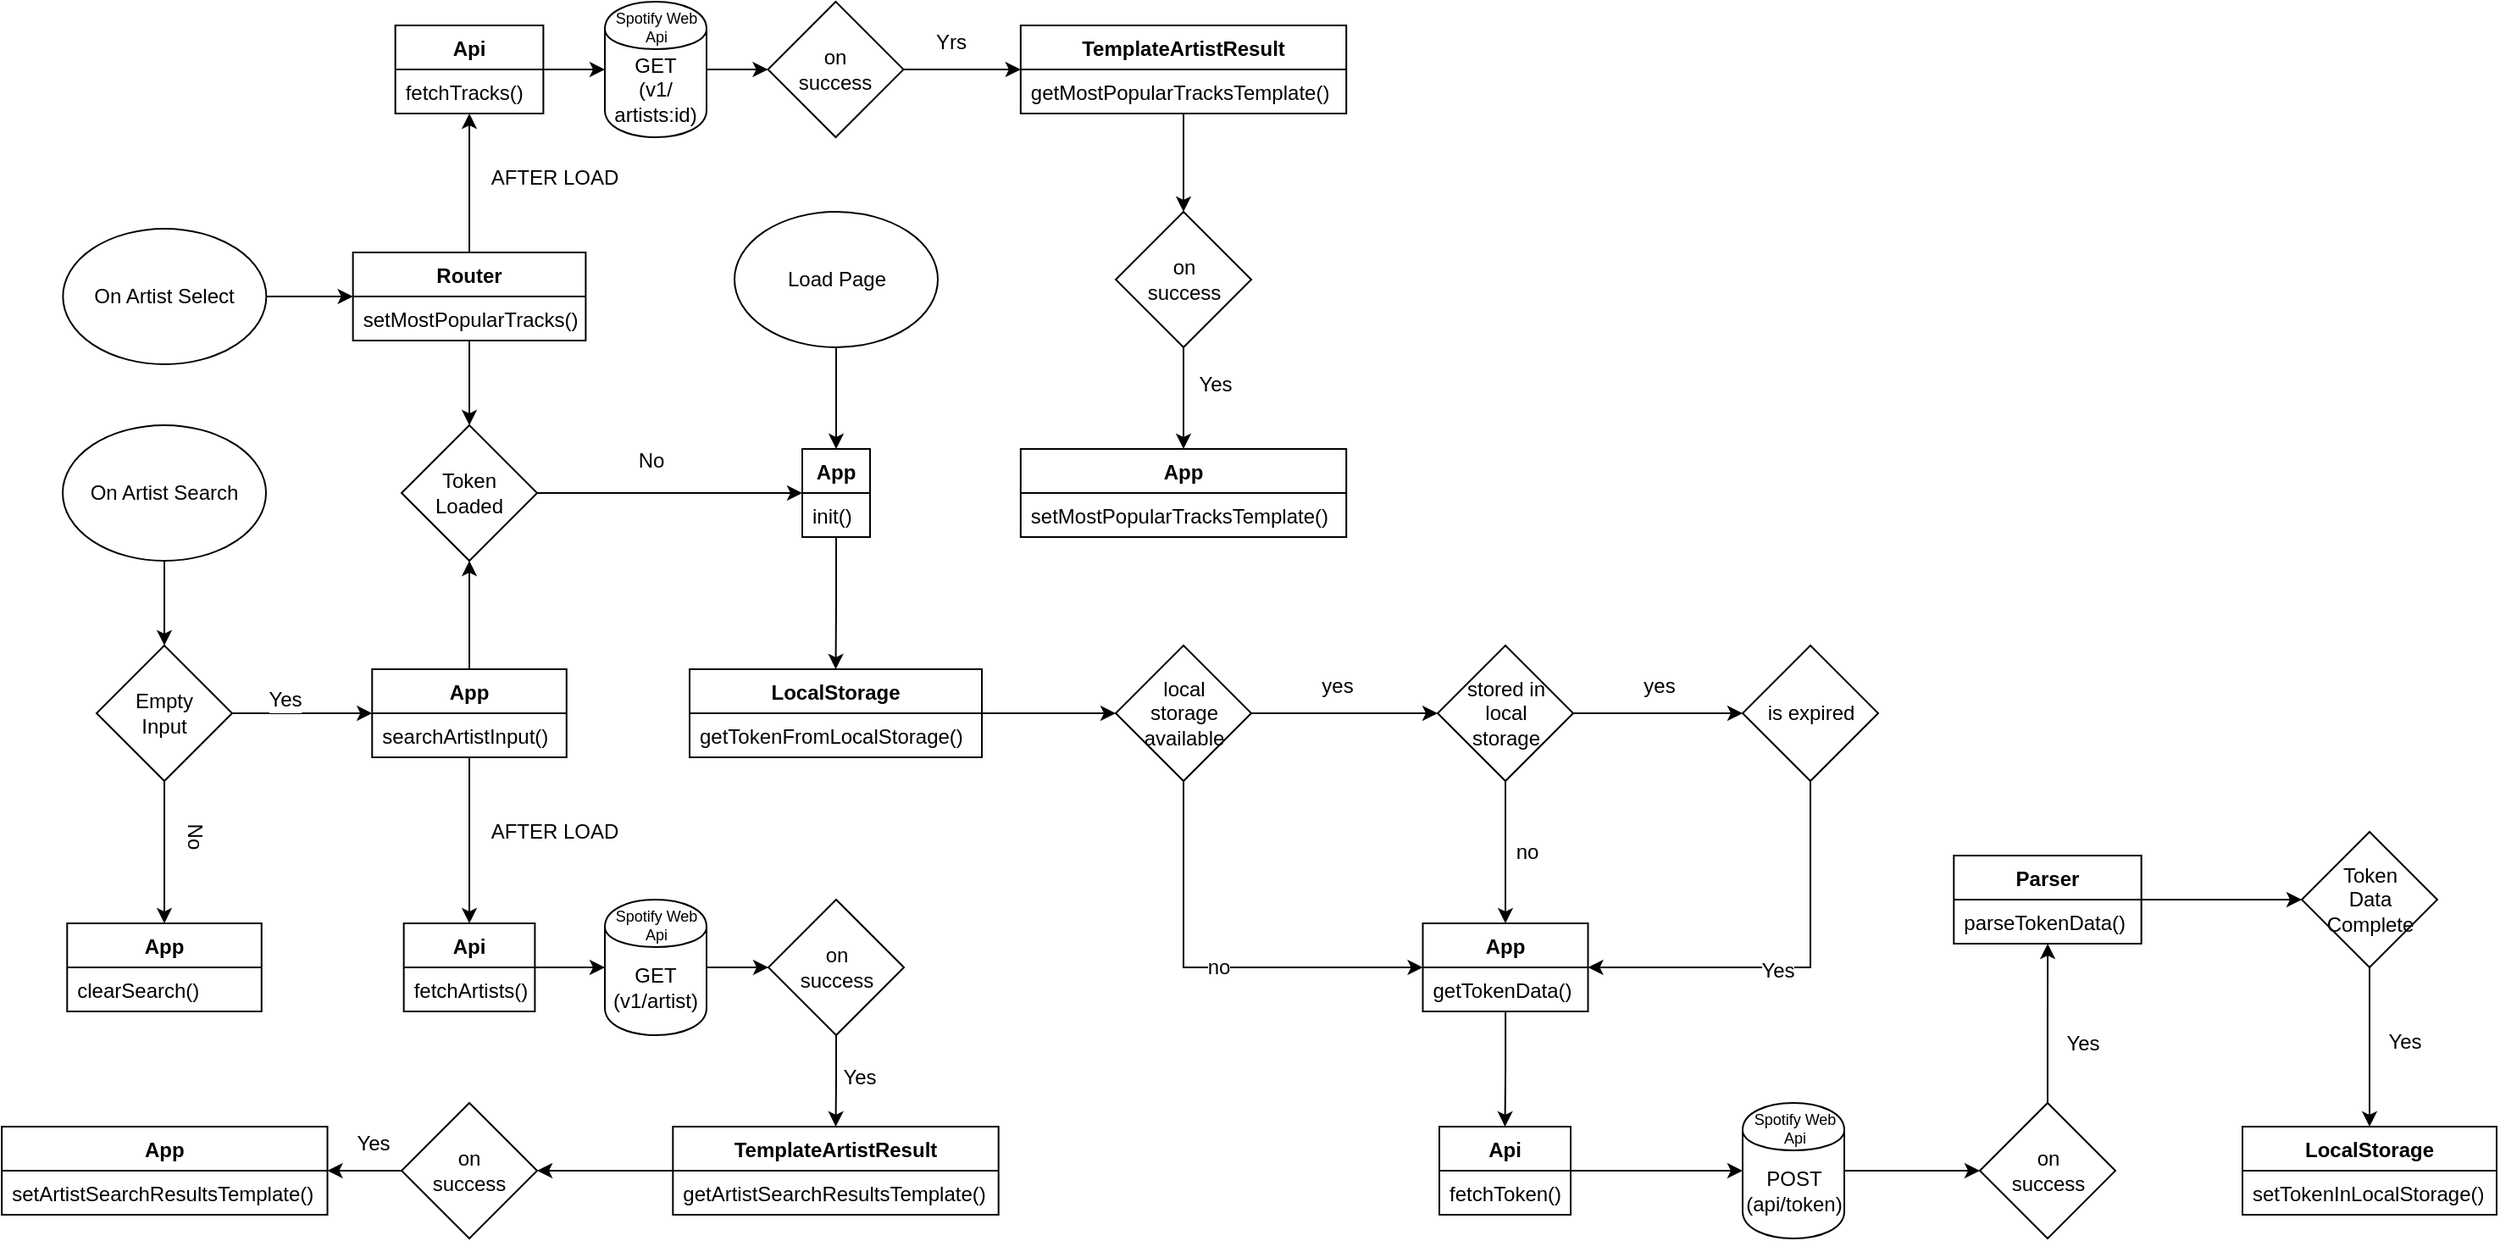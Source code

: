 <mxfile version="12.6.5" type="device"><diagram id="mv6KclyyqDFG-0ZnosBd" name="Page-1"><mxGraphModel dx="2374" dy="1587" grid="1" gridSize="10" guides="1" tooltips="1" connect="1" arrows="1" fold="1" page="1" pageScale="1" pageWidth="827" pageHeight="1169" math="0" shadow="0"><root><mxCell id="0"/><mxCell id="1" parent="0"/><mxCell id="2S54WZpM6YjUS_v5H6aU-38" style="edgeStyle=orthogonalEdgeStyle;rounded=0;orthogonalLoop=1;jettySize=auto;html=1;entryX=0.5;entryY=0;entryDx=0;entryDy=0;" parent="1" source="2S54WZpM6YjUS_v5H6aU-1" target="2S54WZpM6YjUS_v5H6aU-4" edge="1"><mxGeometry relative="1" as="geometry"/></mxCell><mxCell id="2S54WZpM6YjUS_v5H6aU-1" value="App" style="swimlane;fontStyle=1;align=center;verticalAlign=top;childLayout=stackLayout;horizontal=1;startSize=26;horizontalStack=0;resizeParent=1;resizeParentMax=0;resizeLast=0;collapsible=1;marginBottom=0;" parent="1" vertex="1"><mxGeometry x="-693.5" y="160" width="40" height="52" as="geometry"/></mxCell><mxCell id="2S54WZpM6YjUS_v5H6aU-2" value="init()" style="text;strokeColor=none;fillColor=none;align=left;verticalAlign=top;spacingLeft=4;spacingRight=4;overflow=hidden;rotatable=0;points=[[0,0.5],[1,0.5]];portConstraint=eastwest;" parent="2S54WZpM6YjUS_v5H6aU-1" vertex="1"><mxGeometry y="26" width="40" height="26" as="geometry"/></mxCell><mxCell id="2S54WZpM6YjUS_v5H6aU-36" style="edgeStyle=orthogonalEdgeStyle;rounded=0;orthogonalLoop=1;jettySize=auto;html=1;entryX=0.5;entryY=0;entryDx=0;entryDy=0;" parent="1" source="2S54WZpM6YjUS_v5H6aU-3" target="2S54WZpM6YjUS_v5H6aU-1" edge="1"><mxGeometry relative="1" as="geometry"/></mxCell><mxCell id="2S54WZpM6YjUS_v5H6aU-3" value="Load Page" style="ellipse;whiteSpace=wrap;html=1;" parent="1" vertex="1"><mxGeometry x="-733.5" y="20" width="120" height="80" as="geometry"/></mxCell><mxCell id="2S54WZpM6YjUS_v5H6aU-25" style="edgeStyle=orthogonalEdgeStyle;rounded=0;orthogonalLoop=1;jettySize=auto;html=1;entryX=0;entryY=0.5;entryDx=0;entryDy=0;" parent="1" source="2S54WZpM6YjUS_v5H6aU-4" target="2S54WZpM6YjUS_v5H6aU-6" edge="1"><mxGeometry relative="1" as="geometry"/></mxCell><mxCell id="2S54WZpM6YjUS_v5H6aU-4" value="LocalStorage" style="swimlane;fontStyle=1;align=center;verticalAlign=top;childLayout=stackLayout;horizontal=1;startSize=26;horizontalStack=0;resizeParent=1;resizeParentMax=0;resizeLast=0;collapsible=1;marginBottom=0;" parent="1" vertex="1"><mxGeometry x="-760" y="290" width="172.5" height="52" as="geometry"/></mxCell><mxCell id="2S54WZpM6YjUS_v5H6aU-5" value="getTokenFromLocalStorage()" style="text;strokeColor=none;fillColor=none;align=left;verticalAlign=top;spacingLeft=4;spacingRight=4;overflow=hidden;rotatable=0;points=[[0,0.5],[1,0.5]];portConstraint=eastwest;" parent="2S54WZpM6YjUS_v5H6aU-4" vertex="1"><mxGeometry y="26" width="172.5" height="26" as="geometry"/></mxCell><mxCell id="2S54WZpM6YjUS_v5H6aU-16" style="edgeStyle=orthogonalEdgeStyle;rounded=0;orthogonalLoop=1;jettySize=auto;html=1;entryX=0;entryY=0.5;entryDx=0;entryDy=0;exitX=0.5;exitY=1;exitDx=0;exitDy=0;" parent="1" source="2S54WZpM6YjUS_v5H6aU-6" target="2S54WZpM6YjUS_v5H6aU-14" edge="1"><mxGeometry relative="1" as="geometry"/></mxCell><mxCell id="2S54WZpM6YjUS_v5H6aU-17" value="no" style="text;html=1;align=center;verticalAlign=middle;resizable=0;points=[];labelBackgroundColor=#ffffff;" parent="2S54WZpM6YjUS_v5H6aU-16" vertex="1" connectable="0"><mxGeometry x="-0.201" y="1" relative="1" as="geometry"><mxPoint x="19" y="9" as="offset"/></mxGeometry></mxCell><mxCell id="2S54WZpM6YjUS_v5H6aU-18" style="edgeStyle=orthogonalEdgeStyle;rounded=0;orthogonalLoop=1;jettySize=auto;html=1;entryX=0;entryY=0.5;entryDx=0;entryDy=0;" parent="1" source="2S54WZpM6YjUS_v5H6aU-6" target="2S54WZpM6YjUS_v5H6aU-7" edge="1"><mxGeometry relative="1" as="geometry"/></mxCell><mxCell id="2S54WZpM6YjUS_v5H6aU-19" value="yes" style="text;html=1;align=center;verticalAlign=middle;resizable=0;points=[];labelBackgroundColor=#ffffff;" parent="2S54WZpM6YjUS_v5H6aU-18" vertex="1" connectable="0"><mxGeometry x="0.246" y="-1" relative="1" as="geometry"><mxPoint x="-18.33" y="-17" as="offset"/></mxGeometry></mxCell><mxCell id="2S54WZpM6YjUS_v5H6aU-6" value="local &lt;br&gt;storage available" style="rhombus;whiteSpace=wrap;html=1;" parent="1" vertex="1"><mxGeometry x="-508.5" y="276" width="80" height="80" as="geometry"/></mxCell><mxCell id="2S54WZpM6YjUS_v5H6aU-13" style="edgeStyle=orthogonalEdgeStyle;rounded=0;orthogonalLoop=1;jettySize=auto;html=1;entryX=0;entryY=0.5;entryDx=0;entryDy=0;" parent="1" source="2S54WZpM6YjUS_v5H6aU-7" target="2S54WZpM6YjUS_v5H6aU-11" edge="1"><mxGeometry relative="1" as="geometry"/></mxCell><mxCell id="2S54WZpM6YjUS_v5H6aU-20" value="yes" style="text;html=1;align=center;verticalAlign=middle;resizable=0;points=[];labelBackgroundColor=#ffffff;" parent="2S54WZpM6YjUS_v5H6aU-13" vertex="1" connectable="0"><mxGeometry x="0.204" relative="1" as="geometry"><mxPoint x="-10" y="-16" as="offset"/></mxGeometry></mxCell><mxCell id="2S54WZpM6YjUS_v5H6aU-21" style="edgeStyle=orthogonalEdgeStyle;rounded=0;orthogonalLoop=1;jettySize=auto;html=1;exitX=0.5;exitY=1;exitDx=0;exitDy=0;entryX=0.5;entryY=0;entryDx=0;entryDy=0;" parent="1" source="2S54WZpM6YjUS_v5H6aU-7" target="2S54WZpM6YjUS_v5H6aU-14" edge="1"><mxGeometry relative="1" as="geometry"/></mxCell><mxCell id="2S54WZpM6YjUS_v5H6aU-22" value="no" style="text;html=1;align=center;verticalAlign=middle;resizable=0;points=[];labelBackgroundColor=#ffffff;" parent="2S54WZpM6YjUS_v5H6aU-21" vertex="1" connectable="0"><mxGeometry x="0.172" y="1" relative="1" as="geometry"><mxPoint x="11.5" y="-7.67" as="offset"/></mxGeometry></mxCell><mxCell id="2S54WZpM6YjUS_v5H6aU-7" value="stored in&lt;br&gt;local&lt;br&gt;storage" style="rhombus;whiteSpace=wrap;html=1;" parent="1" vertex="1"><mxGeometry x="-318.5" y="276" width="80" height="80" as="geometry"/></mxCell><mxCell id="2S54WZpM6YjUS_v5H6aU-23" style="edgeStyle=orthogonalEdgeStyle;rounded=0;orthogonalLoop=1;jettySize=auto;html=1;entryX=1;entryY=0.5;entryDx=0;entryDy=0;exitX=0.5;exitY=1;exitDx=0;exitDy=0;" parent="1" source="2S54WZpM6YjUS_v5H6aU-11" target="2S54WZpM6YjUS_v5H6aU-14" edge="1"><mxGeometry relative="1" as="geometry"/></mxCell><mxCell id="2S54WZpM6YjUS_v5H6aU-24" value="Yes" style="text;html=1;align=center;verticalAlign=middle;resizable=0;points=[];labelBackgroundColor=#ffffff;" parent="2S54WZpM6YjUS_v5H6aU-23" vertex="1" connectable="0"><mxGeometry x="-0.097" y="-2" relative="1" as="geometry"><mxPoint x="-18" y="2.33" as="offset"/></mxGeometry></mxCell><mxCell id="2S54WZpM6YjUS_v5H6aU-11" value="is expired" style="rhombus;whiteSpace=wrap;html=1;" parent="1" vertex="1"><mxGeometry x="-138.5" y="276" width="80" height="80" as="geometry"/></mxCell><mxCell id="2S54WZpM6YjUS_v5H6aU-28" style="edgeStyle=orthogonalEdgeStyle;rounded=0;orthogonalLoop=1;jettySize=auto;html=1;entryX=0.5;entryY=0;entryDx=0;entryDy=0;" parent="1" source="2S54WZpM6YjUS_v5H6aU-14" target="2S54WZpM6YjUS_v5H6aU-26" edge="1"><mxGeometry relative="1" as="geometry"/></mxCell><mxCell id="2S54WZpM6YjUS_v5H6aU-14" value="App" style="swimlane;fontStyle=1;align=center;verticalAlign=top;childLayout=stackLayout;horizontal=1;startSize=26;horizontalStack=0;resizeParent=1;resizeParentMax=0;resizeLast=0;collapsible=1;marginBottom=0;" parent="1" vertex="1"><mxGeometry x="-327.25" y="440" width="97.5" height="52" as="geometry"/></mxCell><mxCell id="2S54WZpM6YjUS_v5H6aU-15" value="getTokenData()" style="text;strokeColor=none;fillColor=none;align=left;verticalAlign=top;spacingLeft=4;spacingRight=4;overflow=hidden;rotatable=0;points=[[0,0.5],[1,0.5]];portConstraint=eastwest;" parent="2S54WZpM6YjUS_v5H6aU-14" vertex="1"><mxGeometry y="26" width="97.5" height="26" as="geometry"/></mxCell><mxCell id="2S54WZpM6YjUS_v5H6aU-30" style="edgeStyle=orthogonalEdgeStyle;rounded=0;orthogonalLoop=1;jettySize=auto;html=1;entryX=0;entryY=0.5;entryDx=0;entryDy=0;" parent="1" source="2S54WZpM6YjUS_v5H6aU-26" target="2S54WZpM6YjUS_v5H6aU-29" edge="1"><mxGeometry relative="1" as="geometry"/></mxCell><mxCell id="2S54WZpM6YjUS_v5H6aU-26" value="Api" style="swimlane;fontStyle=1;align=center;verticalAlign=top;childLayout=stackLayout;horizontal=1;startSize=26;horizontalStack=0;resizeParent=1;resizeParentMax=0;resizeLast=0;collapsible=1;marginBottom=0;" parent="1" vertex="1"><mxGeometry x="-317.5" y="560" width="77.5" height="52" as="geometry"/></mxCell><mxCell id="2S54WZpM6YjUS_v5H6aU-27" value="fetchToken()" style="text;strokeColor=none;fillColor=none;align=left;verticalAlign=top;spacingLeft=4;spacingRight=4;overflow=hidden;rotatable=0;points=[[0,0.5],[1,0.5]];portConstraint=eastwest;" parent="2S54WZpM6YjUS_v5H6aU-26" vertex="1"><mxGeometry y="26" width="77.5" height="26" as="geometry"/></mxCell><mxCell id="2S54WZpM6YjUS_v5H6aU-32" style="edgeStyle=orthogonalEdgeStyle;rounded=0;orthogonalLoop=1;jettySize=auto;html=1;entryX=0;entryY=0.5;entryDx=0;entryDy=0;" parent="1" source="2S54WZpM6YjUS_v5H6aU-29" target="2S54WZpM6YjUS_v5H6aU-31" edge="1"><mxGeometry relative="1" as="geometry"/></mxCell><mxCell id="2S54WZpM6YjUS_v5H6aU-29" value="&lt;font style=&quot;font-size: 12px&quot;&gt;&lt;font style=&quot;line-height: 90% ; font-size: 12px&quot;&gt;&lt;font style=&quot;font-size: 12px&quot;&gt;POST (api/&lt;/font&gt;&lt;/font&gt;&lt;font style=&quot;line-height: 90% ; font-size: 12px&quot;&gt;token&lt;/font&gt;&lt;/font&gt;&lt;font style=&quot;line-height: 90% ; font-size: 12px&quot;&gt;&lt;font style=&quot;font-size: 12px&quot;&gt;)&lt;/font&gt;&lt;br&gt;&lt;/font&gt;" style="shape=cylinder;whiteSpace=wrap;html=1;boundedLbl=1;backgroundOutline=1;verticalAlign=middle;spacing=2;" parent="1" vertex="1"><mxGeometry x="-138.5" y="546" width="60" height="80" as="geometry"/></mxCell><mxCell id="2S54WZpM6YjUS_v5H6aU-35" style="edgeStyle=orthogonalEdgeStyle;rounded=0;orthogonalLoop=1;jettySize=auto;html=1;" parent="1" source="2S54WZpM6YjUS_v5H6aU-31" target="2S54WZpM6YjUS_v5H6aU-33" edge="1"><mxGeometry relative="1" as="geometry"/></mxCell><mxCell id="2S54WZpM6YjUS_v5H6aU-41" value="Yes" style="text;html=1;align=center;verticalAlign=middle;resizable=0;points=[];labelBackgroundColor=#ffffff;" parent="2S54WZpM6YjUS_v5H6aU-35" vertex="1" connectable="0"><mxGeometry x="0.001" y="-13" relative="1" as="geometry"><mxPoint x="6.92" y="11.42" as="offset"/></mxGeometry></mxCell><mxCell id="2S54WZpM6YjUS_v5H6aU-31" value="on &lt;br&gt;success" style="rhombus;whiteSpace=wrap;html=1;" parent="1" vertex="1"><mxGeometry x="1.5" y="546" width="80" height="80" as="geometry"/></mxCell><mxCell id="2S54WZpM6YjUS_v5H6aU-40" style="edgeStyle=orthogonalEdgeStyle;rounded=0;orthogonalLoop=1;jettySize=auto;html=1;entryX=0;entryY=0.5;entryDx=0;entryDy=0;" parent="1" source="2S54WZpM6YjUS_v5H6aU-33" target="2S54WZpM6YjUS_v5H6aU-39" edge="1"><mxGeometry relative="1" as="geometry"/></mxCell><mxCell id="2S54WZpM6YjUS_v5H6aU-33" value="Parser" style="swimlane;fontStyle=1;align=center;verticalAlign=top;childLayout=stackLayout;horizontal=1;startSize=26;horizontalStack=0;resizeParent=1;resizeParentMax=0;resizeLast=0;collapsible=1;marginBottom=0;" parent="1" vertex="1"><mxGeometry x="-13.84" y="400" width="110.67" height="52" as="geometry"/></mxCell><mxCell id="2S54WZpM6YjUS_v5H6aU-34" value="parseTokenData()" style="text;strokeColor=none;fillColor=none;align=left;verticalAlign=top;spacingLeft=4;spacingRight=4;overflow=hidden;rotatable=0;points=[[0,0.5],[1,0.5]];portConstraint=eastwest;" parent="2S54WZpM6YjUS_v5H6aU-33" vertex="1"><mxGeometry y="26" width="110.67" height="26" as="geometry"/></mxCell><mxCell id="2S54WZpM6YjUS_v5H6aU-44" style="edgeStyle=orthogonalEdgeStyle;rounded=0;orthogonalLoop=1;jettySize=auto;html=1;entryX=0.5;entryY=0;entryDx=0;entryDy=0;" parent="1" source="2S54WZpM6YjUS_v5H6aU-39" target="2S54WZpM6YjUS_v5H6aU-42" edge="1"><mxGeometry relative="1" as="geometry"/></mxCell><mxCell id="2S54WZpM6YjUS_v5H6aU-46" value="Yes" style="text;html=1;align=center;verticalAlign=middle;resizable=0;points=[];labelBackgroundColor=#ffffff;" parent="2S54WZpM6YjUS_v5H6aU-44" vertex="1" connectable="0"><mxGeometry x="0.18" y="2" relative="1" as="geometry"><mxPoint x="18" y="-11.83" as="offset"/></mxGeometry></mxCell><mxCell id="2S54WZpM6YjUS_v5H6aU-39" value="Token&lt;br&gt;Data&lt;br&gt;Complete" style="rhombus;whiteSpace=wrap;html=1;" parent="1" vertex="1"><mxGeometry x="191.5" y="386" width="80" height="80" as="geometry"/></mxCell><mxCell id="2S54WZpM6YjUS_v5H6aU-42" value="LocalStorage" style="swimlane;fontStyle=1;align=center;verticalAlign=top;childLayout=stackLayout;horizontal=1;startSize=26;horizontalStack=0;resizeParent=1;resizeParentMax=0;resizeLast=0;collapsible=1;marginBottom=0;" parent="1" vertex="1"><mxGeometry x="156.5" y="560" width="150" height="52" as="geometry"/></mxCell><mxCell id="2S54WZpM6YjUS_v5H6aU-43" value="setTokenInLocalStorage()" style="text;strokeColor=none;fillColor=none;align=left;verticalAlign=top;spacingLeft=4;spacingRight=4;overflow=hidden;rotatable=0;points=[[0,0.5],[1,0.5]];portConstraint=eastwest;" parent="2S54WZpM6YjUS_v5H6aU-42" vertex="1"><mxGeometry y="26" width="150" height="26" as="geometry"/></mxCell><mxCell id="2S54WZpM6YjUS_v5H6aU-67" style="edgeStyle=orthogonalEdgeStyle;rounded=0;orthogonalLoop=1;jettySize=auto;html=1;entryX=0.5;entryY=0;entryDx=0;entryDy=0;" parent="1" source="2S54WZpM6YjUS_v5H6aU-47" target="2S54WZpM6YjUS_v5H6aU-48" edge="1"><mxGeometry relative="1" as="geometry"/></mxCell><mxCell id="2S54WZpM6YjUS_v5H6aU-47" value="On Artist Search" style="ellipse;whiteSpace=wrap;html=1;" parent="1" vertex="1"><mxGeometry x="-1130" y="146" width="120" height="80" as="geometry"/></mxCell><mxCell id="2S54WZpM6YjUS_v5H6aU-59" style="edgeStyle=orthogonalEdgeStyle;rounded=0;orthogonalLoop=1;jettySize=auto;html=1;" parent="1" source="2S54WZpM6YjUS_v5H6aU-48" target="2S54WZpM6YjUS_v5H6aU-49" edge="1"><mxGeometry relative="1" as="geometry"/></mxCell><mxCell id="2S54WZpM6YjUS_v5H6aU-60" value="Yes" style="text;html=1;align=center;verticalAlign=middle;resizable=0;points=[];labelBackgroundColor=#ffffff;" parent="2S54WZpM6YjUS_v5H6aU-59" vertex="1" connectable="0"><mxGeometry x="-0.248" y="-1" relative="1" as="geometry"><mxPoint y="-9" as="offset"/></mxGeometry></mxCell><mxCell id="2S54WZpM6YjUS_v5H6aU-63" style="edgeStyle=orthogonalEdgeStyle;rounded=0;orthogonalLoop=1;jettySize=auto;html=1;entryX=0.5;entryY=0;entryDx=0;entryDy=0;" parent="1" source="2S54WZpM6YjUS_v5H6aU-48" target="2S54WZpM6YjUS_v5H6aU-61" edge="1"><mxGeometry relative="1" as="geometry"/></mxCell><mxCell id="2S54WZpM6YjUS_v5H6aU-65" value="No" style="text;html=1;align=center;verticalAlign=middle;resizable=0;points=[];labelBackgroundColor=#ffffff;rotation=90;" parent="2S54WZpM6YjUS_v5H6aU-63" vertex="1" connectable="0"><mxGeometry x="-0.23" y="-1" relative="1" as="geometry"><mxPoint x="19.51" as="offset"/></mxGeometry></mxCell><mxCell id="2S54WZpM6YjUS_v5H6aU-48" value="Empty&lt;br&gt;Input" style="rhombus;whiteSpace=wrap;html=1;" parent="1" vertex="1"><mxGeometry x="-1110" y="276" width="80" height="80" as="geometry"/></mxCell><mxCell id="2S54WZpM6YjUS_v5H6aU-68" style="edgeStyle=orthogonalEdgeStyle;rounded=0;orthogonalLoop=1;jettySize=auto;html=1;entryX=0.5;entryY=1;entryDx=0;entryDy=0;" parent="1" source="2S54WZpM6YjUS_v5H6aU-49" target="2S54WZpM6YjUS_v5H6aU-54" edge="1"><mxGeometry relative="1" as="geometry"/></mxCell><mxCell id="2S54WZpM6YjUS_v5H6aU-75" style="edgeStyle=orthogonalEdgeStyle;rounded=0;orthogonalLoop=1;jettySize=auto;html=1;entryX=0.5;entryY=0;entryDx=0;entryDy=0;" parent="1" source="2S54WZpM6YjUS_v5H6aU-49" target="2S54WZpM6YjUS_v5H6aU-70" edge="1"><mxGeometry relative="1" as="geometry"/></mxCell><mxCell id="2S54WZpM6YjUS_v5H6aU-96" value="AFTER LOAD" style="text;html=1;align=center;verticalAlign=middle;resizable=0;points=[];labelBackgroundColor=#ffffff;" parent="2S54WZpM6YjUS_v5H6aU-75" vertex="1" connectable="0"><mxGeometry x="-0.265" y="1" relative="1" as="geometry"><mxPoint x="48.99" y="8.17" as="offset"/></mxGeometry></mxCell><mxCell id="2S54WZpM6YjUS_v5H6aU-49" value="App" style="swimlane;fontStyle=1;align=center;verticalAlign=top;childLayout=stackLayout;horizontal=1;startSize=26;horizontalStack=0;resizeParent=1;resizeParentMax=0;resizeLast=0;collapsible=1;marginBottom=0;" parent="1" vertex="1"><mxGeometry x="-947.37" y="290" width="114.75" height="52" as="geometry"/></mxCell><mxCell id="2S54WZpM6YjUS_v5H6aU-50" value="searchArtistInput()" style="text;strokeColor=none;fillColor=none;align=left;verticalAlign=top;spacingLeft=4;spacingRight=4;overflow=hidden;rotatable=0;points=[[0,0.5],[1,0.5]];portConstraint=eastwest;" parent="2S54WZpM6YjUS_v5H6aU-49" vertex="1"><mxGeometry y="26" width="114.75" height="26" as="geometry"/></mxCell><mxCell id="2S54WZpM6YjUS_v5H6aU-56" style="edgeStyle=orthogonalEdgeStyle;rounded=0;orthogonalLoop=1;jettySize=auto;html=1;" parent="1" source="2S54WZpM6YjUS_v5H6aU-54" target="2S54WZpM6YjUS_v5H6aU-1" edge="1"><mxGeometry relative="1" as="geometry"/></mxCell><mxCell id="2S54WZpM6YjUS_v5H6aU-57" value="No" style="text;html=1;align=center;verticalAlign=middle;resizable=0;points=[];labelBackgroundColor=#ffffff;" parent="2S54WZpM6YjUS_v5H6aU-56" vertex="1" connectable="0"><mxGeometry x="-0.151" y="1" relative="1" as="geometry"><mxPoint y="-18" as="offset"/></mxGeometry></mxCell><mxCell id="2S54WZpM6YjUS_v5H6aU-54" value="Token&lt;br&gt;Loaded" style="rhombus;whiteSpace=wrap;html=1;" parent="1" vertex="1"><mxGeometry x="-929.99" y="146" width="80" height="80" as="geometry"/></mxCell><mxCell id="2S54WZpM6YjUS_v5H6aU-61" value="App" style="swimlane;fontStyle=1;align=center;verticalAlign=top;childLayout=stackLayout;horizontal=1;startSize=26;horizontalStack=0;resizeParent=1;resizeParentMax=0;resizeLast=0;collapsible=1;marginBottom=0;" parent="1" vertex="1"><mxGeometry x="-1127.37" y="440" width="114.75" height="52" as="geometry"/></mxCell><mxCell id="2S54WZpM6YjUS_v5H6aU-62" value="clearSearch()" style="text;strokeColor=none;fillColor=none;align=left;verticalAlign=top;spacingLeft=4;spacingRight=4;overflow=hidden;rotatable=0;points=[[0,0.5],[1,0.5]];portConstraint=eastwest;" parent="2S54WZpM6YjUS_v5H6aU-61" vertex="1"><mxGeometry y="26" width="114.75" height="26" as="geometry"/></mxCell><mxCell id="2S54WZpM6YjUS_v5H6aU-88" style="edgeStyle=orthogonalEdgeStyle;rounded=0;orthogonalLoop=1;jettySize=auto;html=1;" parent="1" source="2S54WZpM6YjUS_v5H6aU-69" target="2S54WZpM6YjUS_v5H6aU-85" edge="1"><mxGeometry relative="1" as="geometry"/></mxCell><mxCell id="2S54WZpM6YjUS_v5H6aU-69" value="On Artist Select" style="ellipse;whiteSpace=wrap;html=1;" parent="1" vertex="1"><mxGeometry x="-1129.84" y="30" width="120" height="80" as="geometry"/></mxCell><mxCell id="BJW-M2jZCZGashgSb98D-4" style="edgeStyle=orthogonalEdgeStyle;rounded=0;orthogonalLoop=1;jettySize=auto;html=1;entryX=0;entryY=0.5;entryDx=0;entryDy=0;fontSize=9;" edge="1" parent="1" source="2S54WZpM6YjUS_v5H6aU-70" target="BJW-M2jZCZGashgSb98D-2"><mxGeometry relative="1" as="geometry"/></mxCell><mxCell id="2S54WZpM6YjUS_v5H6aU-70" value="Api" style="swimlane;fontStyle=1;align=center;verticalAlign=top;childLayout=stackLayout;horizontal=1;startSize=26;horizontalStack=0;resizeParent=1;resizeParentMax=0;resizeLast=0;collapsible=1;marginBottom=0;" parent="1" vertex="1"><mxGeometry x="-928.67" y="440" width="77.36" height="52" as="geometry"/></mxCell><mxCell id="2S54WZpM6YjUS_v5H6aU-71" value="fetchArtists()" style="text;strokeColor=none;fillColor=none;align=left;verticalAlign=top;spacingLeft=4;spacingRight=4;overflow=hidden;rotatable=0;points=[[0,0.5],[1,0.5]];portConstraint=eastwest;" parent="2S54WZpM6YjUS_v5H6aU-70" vertex="1"><mxGeometry y="26" width="77.36" height="26" as="geometry"/></mxCell><mxCell id="2S54WZpM6YjUS_v5H6aU-79" style="edgeStyle=orthogonalEdgeStyle;rounded=0;orthogonalLoop=1;jettySize=auto;html=1;entryX=0.5;entryY=0;entryDx=0;entryDy=0;" parent="1" source="2S54WZpM6YjUS_v5H6aU-74" target="2S54WZpM6YjUS_v5H6aU-77" edge="1"><mxGeometry relative="1" as="geometry"/></mxCell><mxCell id="2S54WZpM6YjUS_v5H6aU-80" value="Yes" style="text;html=1;align=center;verticalAlign=middle;resizable=0;points=[];labelBackgroundColor=#ffffff;" parent="2S54WZpM6YjUS_v5H6aU-79" vertex="1" connectable="0"><mxGeometry x="-0.223" y="1" relative="1" as="geometry"><mxPoint x="12.5" y="3.33" as="offset"/></mxGeometry></mxCell><mxCell id="2S54WZpM6YjUS_v5H6aU-74" value="on &lt;br&gt;success" style="rhombus;whiteSpace=wrap;html=1;" parent="1" vertex="1"><mxGeometry x="-713.5" y="426" width="80" height="80" as="geometry"/></mxCell><mxCell id="2S54WZpM6YjUS_v5H6aU-118" style="edgeStyle=orthogonalEdgeStyle;rounded=0;orthogonalLoop=1;jettySize=auto;html=1;entryX=1;entryY=0.5;entryDx=0;entryDy=0;" parent="1" source="2S54WZpM6YjUS_v5H6aU-77" target="2S54WZpM6YjUS_v5H6aU-115" edge="1"><mxGeometry relative="1" as="geometry"/></mxCell><mxCell id="2S54WZpM6YjUS_v5H6aU-77" value="TemplateArtistResult" style="swimlane;fontStyle=1;align=center;verticalAlign=top;childLayout=stackLayout;horizontal=1;startSize=26;horizontalStack=0;resizeParent=1;resizeParentMax=0;resizeLast=0;collapsible=1;marginBottom=0;" parent="1" vertex="1"><mxGeometry x="-769.84" y="560" width="192.18" height="52" as="geometry"/></mxCell><mxCell id="2S54WZpM6YjUS_v5H6aU-78" value="getArtistSearchResultsTemplate()" style="text;strokeColor=none;fillColor=none;align=left;verticalAlign=top;spacingLeft=4;spacingRight=4;overflow=hidden;rotatable=0;points=[[0,0.5],[1,0.5]];portConstraint=eastwest;" parent="2S54WZpM6YjUS_v5H6aU-77" vertex="1"><mxGeometry y="26" width="192.18" height="26" as="geometry"/></mxCell><mxCell id="2S54WZpM6YjUS_v5H6aU-93" style="edgeStyle=orthogonalEdgeStyle;rounded=0;orthogonalLoop=1;jettySize=auto;html=1;entryX=0.5;entryY=0;entryDx=0;entryDy=0;" parent="1" source="2S54WZpM6YjUS_v5H6aU-85" target="2S54WZpM6YjUS_v5H6aU-54" edge="1"><mxGeometry relative="1" as="geometry"/></mxCell><mxCell id="2S54WZpM6YjUS_v5H6aU-97" style="edgeStyle=orthogonalEdgeStyle;rounded=0;orthogonalLoop=1;jettySize=auto;html=1;" parent="1" source="2S54WZpM6YjUS_v5H6aU-85" target="2S54WZpM6YjUS_v5H6aU-94" edge="1"><mxGeometry relative="1" as="geometry"/></mxCell><mxCell id="2S54WZpM6YjUS_v5H6aU-98" value="AFTER LOAD" style="text;html=1;align=center;verticalAlign=middle;resizable=0;points=[];labelBackgroundColor=#ffffff;" parent="2S54WZpM6YjUS_v5H6aU-97" vertex="1" connectable="0"><mxGeometry x="-0.176" y="-2" relative="1" as="geometry"><mxPoint x="47.99" y="-10.17" as="offset"/></mxGeometry></mxCell><mxCell id="2S54WZpM6YjUS_v5H6aU-85" value="Router" style="swimlane;fontStyle=1;align=center;verticalAlign=top;childLayout=stackLayout;horizontal=1;startSize=26;horizontalStack=0;resizeParent=1;resizeParentMax=0;resizeLast=0;collapsible=1;marginBottom=0;" parent="1" vertex="1"><mxGeometry x="-958.68" y="44" width="137.37" height="52" as="geometry"/></mxCell><mxCell id="2S54WZpM6YjUS_v5H6aU-86" value="setMostPopularTracks()" style="text;strokeColor=none;fillColor=none;align=left;verticalAlign=top;spacingLeft=4;spacingRight=4;overflow=hidden;rotatable=0;points=[[0,0.5],[1,0.5]];portConstraint=eastwest;" parent="2S54WZpM6YjUS_v5H6aU-85" vertex="1"><mxGeometry y="26" width="137.37" height="26" as="geometry"/></mxCell><mxCell id="BJW-M2jZCZGashgSb98D-8" style="edgeStyle=orthogonalEdgeStyle;rounded=0;orthogonalLoop=1;jettySize=auto;html=1;fontSize=9;" edge="1" parent="1" source="2S54WZpM6YjUS_v5H6aU-94" target="BJW-M2jZCZGashgSb98D-6"><mxGeometry relative="1" as="geometry"/></mxCell><mxCell id="2S54WZpM6YjUS_v5H6aU-94" value="Api" style="swimlane;fontStyle=1;align=center;verticalAlign=top;childLayout=stackLayout;horizontal=1;startSize=26;horizontalStack=0;resizeParent=1;resizeParentMax=0;resizeLast=0;collapsible=1;marginBottom=0;" parent="1" vertex="1"><mxGeometry x="-933.68" y="-90" width="87.37" height="52" as="geometry"/></mxCell><mxCell id="2S54WZpM6YjUS_v5H6aU-95" value="fetchTracks()" style="text;strokeColor=none;fillColor=none;align=left;verticalAlign=top;spacingLeft=4;spacingRight=4;overflow=hidden;rotatable=0;points=[[0,0.5],[1,0.5]];portConstraint=eastwest;" parent="2S54WZpM6YjUS_v5H6aU-94" vertex="1"><mxGeometry y="26" width="87.37" height="26" as="geometry"/></mxCell><mxCell id="2S54WZpM6YjUS_v5H6aU-103" style="edgeStyle=orthogonalEdgeStyle;rounded=0;orthogonalLoop=1;jettySize=auto;html=1;" parent="1" source="2S54WZpM6YjUS_v5H6aU-99" target="2S54WZpM6YjUS_v5H6aU-105" edge="1"><mxGeometry relative="1" as="geometry"><mxPoint x="-490" y="-64" as="targetPoint"/></mxGeometry></mxCell><mxCell id="2S54WZpM6YjUS_v5H6aU-104" value="Yrs" style="text;html=1;align=center;verticalAlign=middle;resizable=0;points=[];labelBackgroundColor=#ffffff;" parent="2S54WZpM6YjUS_v5H6aU-103" vertex="1" connectable="0"><mxGeometry x="0.257" y="1" relative="1" as="geometry"><mxPoint x="-16.25" y="-15" as="offset"/></mxGeometry></mxCell><mxCell id="2S54WZpM6YjUS_v5H6aU-99" value="on &lt;br&gt;success" style="rhombus;whiteSpace=wrap;html=1;" parent="1" vertex="1"><mxGeometry x="-713.75" y="-104.0" width="80" height="80" as="geometry"/></mxCell><mxCell id="2S54WZpM6YjUS_v5H6aU-112" style="edgeStyle=orthogonalEdgeStyle;rounded=0;orthogonalLoop=1;jettySize=auto;html=1;entryX=0.5;entryY=0;entryDx=0;entryDy=0;" parent="1" source="2S54WZpM6YjUS_v5H6aU-105" target="2S54WZpM6YjUS_v5H6aU-107" edge="1"><mxGeometry relative="1" as="geometry"/></mxCell><mxCell id="2S54WZpM6YjUS_v5H6aU-105" value="TemplateArtistResult" style="swimlane;fontStyle=1;align=center;verticalAlign=top;childLayout=stackLayout;horizontal=1;startSize=26;horizontalStack=0;resizeParent=1;resizeParentMax=0;resizeLast=0;collapsible=1;marginBottom=0;" parent="1" vertex="1"><mxGeometry x="-564.59" y="-90" width="192.18" height="52" as="geometry"/></mxCell><mxCell id="2S54WZpM6YjUS_v5H6aU-106" value="getMostPopularTracksTemplate()" style="text;strokeColor=none;fillColor=none;align=left;verticalAlign=top;spacingLeft=4;spacingRight=4;overflow=hidden;rotatable=0;points=[[0,0.5],[1,0.5]];portConstraint=eastwest;" parent="2S54WZpM6YjUS_v5H6aU-105" vertex="1"><mxGeometry y="26" width="192.18" height="26" as="geometry"/></mxCell><mxCell id="2S54WZpM6YjUS_v5H6aU-110" style="edgeStyle=orthogonalEdgeStyle;rounded=0;orthogonalLoop=1;jettySize=auto;html=1;entryX=0.5;entryY=0;entryDx=0;entryDy=0;" parent="1" source="2S54WZpM6YjUS_v5H6aU-107" target="2S54WZpM6YjUS_v5H6aU-108" edge="1"><mxGeometry relative="1" as="geometry"/></mxCell><mxCell id="2S54WZpM6YjUS_v5H6aU-111" value="Yes" style="text;html=1;align=center;verticalAlign=middle;resizable=0;points=[];labelBackgroundColor=#ffffff;" parent="2S54WZpM6YjUS_v5H6aU-110" vertex="1" connectable="0"><mxGeometry x="-0.283" y="1" relative="1" as="geometry"><mxPoint x="17.5" as="offset"/></mxGeometry></mxCell><mxCell id="2S54WZpM6YjUS_v5H6aU-107" value="on &lt;br&gt;success" style="rhombus;whiteSpace=wrap;html=1;" parent="1" vertex="1"><mxGeometry x="-508.5" y="20.0" width="80" height="80" as="geometry"/></mxCell><mxCell id="2S54WZpM6YjUS_v5H6aU-108" value="App" style="swimlane;fontStyle=1;align=center;verticalAlign=top;childLayout=stackLayout;horizontal=1;startSize=26;horizontalStack=0;resizeParent=1;resizeParentMax=0;resizeLast=0;collapsible=1;marginBottom=0;" parent="1" vertex="1"><mxGeometry x="-564.59" y="160" width="192.18" height="52" as="geometry"/></mxCell><mxCell id="2S54WZpM6YjUS_v5H6aU-109" value="setMostPopularTracksTemplate()" style="text;strokeColor=none;fillColor=none;align=left;verticalAlign=top;spacingLeft=4;spacingRight=4;overflow=hidden;rotatable=0;points=[[0,0.5],[1,0.5]];portConstraint=eastwest;" parent="2S54WZpM6YjUS_v5H6aU-108" vertex="1"><mxGeometry y="26" width="192.18" height="26" as="geometry"/></mxCell><mxCell id="2S54WZpM6YjUS_v5H6aU-119" style="edgeStyle=orthogonalEdgeStyle;rounded=0;orthogonalLoop=1;jettySize=auto;html=1;entryX=1;entryY=0.5;entryDx=0;entryDy=0;" parent="1" source="2S54WZpM6YjUS_v5H6aU-115" target="2S54WZpM6YjUS_v5H6aU-116" edge="1"><mxGeometry relative="1" as="geometry"><Array as="points"><mxPoint x="-960" y="586"/><mxPoint x="-960" y="586"/></Array></mxGeometry></mxCell><mxCell id="2S54WZpM6YjUS_v5H6aU-123" value="Yes" style="text;html=1;align=center;verticalAlign=middle;resizable=0;points=[];labelBackgroundColor=#ffffff;" parent="2S54WZpM6YjUS_v5H6aU-119" vertex="1" connectable="0"><mxGeometry x="0.372" y="-14" relative="1" as="geometry"><mxPoint x="12.62" y="-2" as="offset"/></mxGeometry></mxCell><mxCell id="2S54WZpM6YjUS_v5H6aU-115" value="on &lt;br&gt;success" style="rhombus;whiteSpace=wrap;html=1;" parent="1" vertex="1"><mxGeometry x="-929.99" y="546" width="80" height="80" as="geometry"/></mxCell><mxCell id="2S54WZpM6YjUS_v5H6aU-116" value="App" style="swimlane;fontStyle=1;align=center;verticalAlign=top;childLayout=stackLayout;horizontal=1;startSize=26;horizontalStack=0;resizeParent=1;resizeParentMax=0;resizeLast=0;collapsible=1;marginBottom=0;" parent="1" vertex="1"><mxGeometry x="-1165.93" y="560" width="192.18" height="52" as="geometry"/></mxCell><mxCell id="2S54WZpM6YjUS_v5H6aU-117" value="setArtistSearchResultsTemplate()" style="text;strokeColor=none;fillColor=none;align=left;verticalAlign=top;spacingLeft=4;spacingRight=4;overflow=hidden;rotatable=0;points=[[0,0.5],[1,0.5]];portConstraint=eastwest;" parent="2S54WZpM6YjUS_v5H6aU-116" vertex="1"><mxGeometry y="26" width="192.18" height="26" as="geometry"/></mxCell><mxCell id="BJW-M2jZCZGashgSb98D-1" value="Spotify Web&lt;br style=&quot;font-size: 9px;&quot;&gt;Api" style="text;html=1;align=center;verticalAlign=middle;resizable=0;points=[];autosize=1;fontSize=9;" vertex="1" parent="1"><mxGeometry x="-138.5" y="546" width="60" height="30" as="geometry"/></mxCell><mxCell id="BJW-M2jZCZGashgSb98D-5" style="edgeStyle=orthogonalEdgeStyle;rounded=0;orthogonalLoop=1;jettySize=auto;html=1;entryX=0;entryY=0.5;entryDx=0;entryDy=0;fontSize=9;" edge="1" parent="1" source="BJW-M2jZCZGashgSb98D-2" target="2S54WZpM6YjUS_v5H6aU-74"><mxGeometry relative="1" as="geometry"/></mxCell><mxCell id="BJW-M2jZCZGashgSb98D-2" value="&lt;font style=&quot;font-size: 12px&quot;&gt;&lt;font style=&quot;line-height: 90% ; font-size: 12px&quot;&gt;&lt;font style=&quot;font-size: 12px&quot;&gt;GET&lt;br&gt;(v1/&lt;/font&gt;&lt;/font&gt;&lt;font style=&quot;line-height: 90% ; font-size: 12px&quot;&gt;artist&lt;/font&gt;&lt;/font&gt;&lt;font style=&quot;line-height: 90% ; font-size: 12px&quot;&gt;&lt;font style=&quot;font-size: 12px&quot;&gt;)&lt;/font&gt;&lt;br&gt;&lt;/font&gt;" style="shape=cylinder;whiteSpace=wrap;html=1;boundedLbl=1;backgroundOutline=1;verticalAlign=middle;spacing=2;" vertex="1" parent="1"><mxGeometry x="-810" y="426" width="60" height="80" as="geometry"/></mxCell><mxCell id="BJW-M2jZCZGashgSb98D-3" value="Spotify Web&lt;br style=&quot;font-size: 9px;&quot;&gt;Api" style="text;html=1;align=center;verticalAlign=middle;resizable=0;points=[];autosize=1;fontSize=9;" vertex="1" parent="1"><mxGeometry x="-810" y="426" width="60" height="30" as="geometry"/></mxCell><mxCell id="BJW-M2jZCZGashgSb98D-9" style="edgeStyle=orthogonalEdgeStyle;rounded=0;orthogonalLoop=1;jettySize=auto;html=1;entryX=0;entryY=0.5;entryDx=0;entryDy=0;fontSize=9;" edge="1" parent="1" source="BJW-M2jZCZGashgSb98D-6" target="2S54WZpM6YjUS_v5H6aU-99"><mxGeometry relative="1" as="geometry"/></mxCell><mxCell id="BJW-M2jZCZGashgSb98D-6" value="&lt;font style=&quot;font-size: 12px;&quot;&gt;&lt;font style=&quot;line-height: 90%; font-size: 12px;&quot;&gt;&lt;font style=&quot;font-size: 12px;&quot;&gt;GET&lt;br style=&quot;font-size: 12px;&quot;&gt;(v1/&lt;br style=&quot;font-size: 12px;&quot;&gt;&lt;/font&gt;&lt;/font&gt;&lt;font style=&quot;line-height: 90%; font-size: 12px;&quot;&gt;artists:id&lt;/font&gt;&lt;/font&gt;&lt;font style=&quot;line-height: 90%; font-size: 12px;&quot;&gt;&lt;font style=&quot;font-size: 12px;&quot;&gt;)&lt;/font&gt;&lt;br style=&quot;font-size: 12px;&quot;&gt;&lt;/font&gt;" style="shape=cylinder;whiteSpace=wrap;html=1;boundedLbl=1;backgroundOutline=1;verticalAlign=middle;spacing=2;fontSize=12;" vertex="1" parent="1"><mxGeometry x="-810" y="-104.0" width="60" height="80" as="geometry"/></mxCell><mxCell id="BJW-M2jZCZGashgSb98D-7" value="Spotify Web&lt;br style=&quot;font-size: 9px;&quot;&gt;Api" style="text;html=1;align=center;verticalAlign=middle;resizable=0;points=[];autosize=1;fontSize=9;" vertex="1" parent="1"><mxGeometry x="-810" y="-104.0" width="60" height="30" as="geometry"/></mxCell></root></mxGraphModel></diagram></mxfile>
